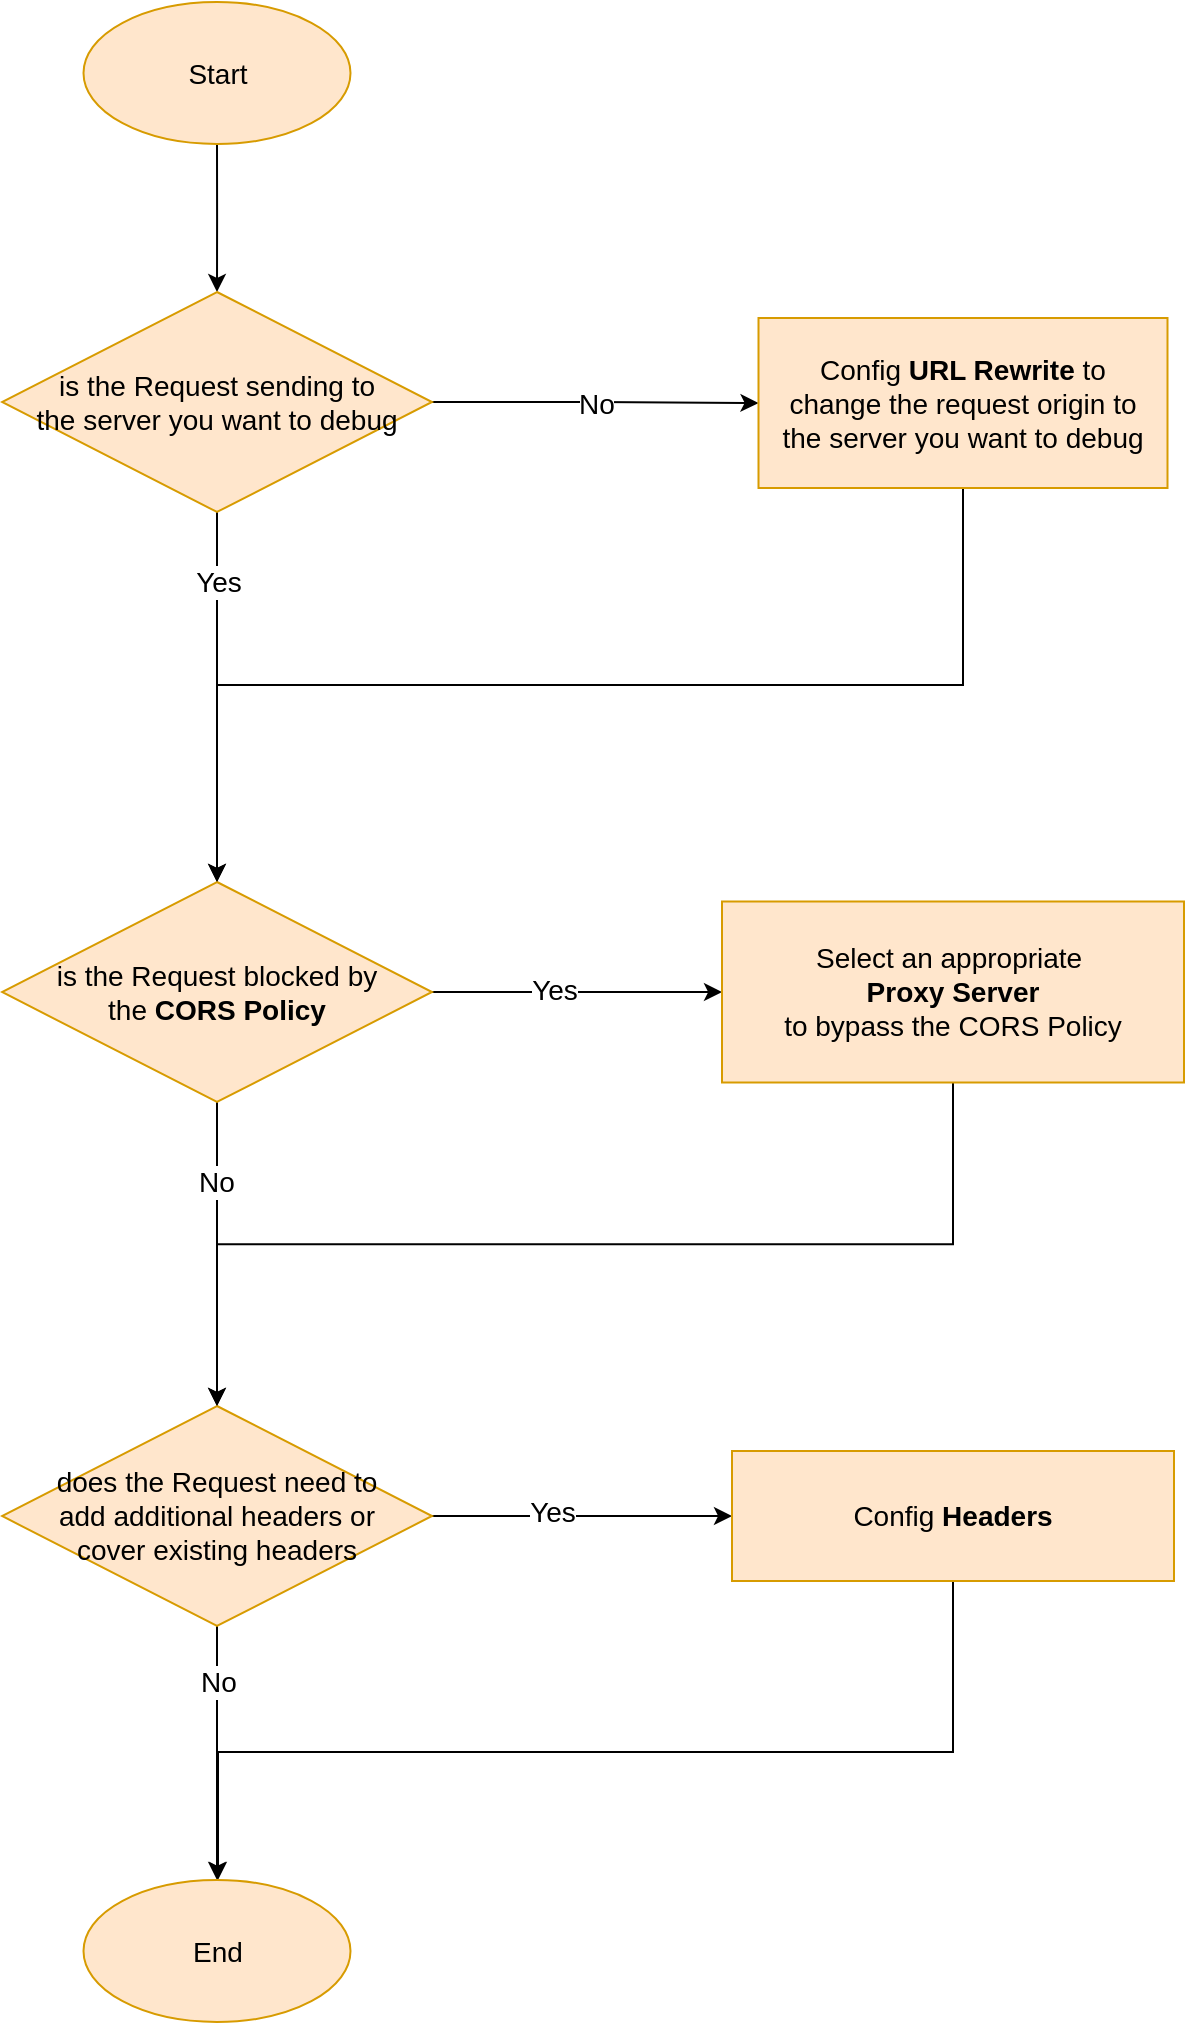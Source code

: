 <mxfile version="21.6.6" type="github">
  <diagram id="C5RBs43oDa-KdzZeNtuy" name="Page-1">
    <mxGraphModel dx="2060" dy="1143" grid="0" gridSize="10" guides="1" tooltips="1" connect="1" arrows="1" fold="1" page="1" pageScale="1" pageWidth="827" pageHeight="1169" math="0" shadow="0">
      <root>
        <mxCell id="WIyWlLk6GJQsqaUBKTNV-0" />
        <mxCell id="WIyWlLk6GJQsqaUBKTNV-1" parent="WIyWlLk6GJQsqaUBKTNV-0" />
        <mxCell id="hFP3imhYrbvUF8SUuj2Q-2" value="" style="edgeStyle=orthogonalEdgeStyle;rounded=0;orthogonalLoop=1;jettySize=auto;html=1;strokeWidth=1;fontSize=14;" edge="1" parent="WIyWlLk6GJQsqaUBKTNV-1" source="hFP3imhYrbvUF8SUuj2Q-0" target="hFP3imhYrbvUF8SUuj2Q-1">
          <mxGeometry relative="1" as="geometry" />
        </mxCell>
        <mxCell id="hFP3imhYrbvUF8SUuj2Q-0" value="Start" style="ellipse;whiteSpace=wrap;html=1;fillColor=#ffe6cc;strokeColor=#d79b00;fontSize=14;" vertex="1" parent="WIyWlLk6GJQsqaUBKTNV-1">
          <mxGeometry x="208.75" y="25" width="133.5" height="71" as="geometry" />
        </mxCell>
        <mxCell id="hFP3imhYrbvUF8SUuj2Q-4" value="" style="edgeStyle=orthogonalEdgeStyle;rounded=0;orthogonalLoop=1;jettySize=auto;html=1;fontSize=14;" edge="1" parent="WIyWlLk6GJQsqaUBKTNV-1" source="hFP3imhYrbvUF8SUuj2Q-1" target="hFP3imhYrbvUF8SUuj2Q-3">
          <mxGeometry relative="1" as="geometry" />
        </mxCell>
        <mxCell id="hFP3imhYrbvUF8SUuj2Q-5" value="Yes" style="edgeLabel;html=1;align=center;verticalAlign=middle;resizable=0;points=[];fontSize=14;" vertex="1" connectable="0" parent="hFP3imhYrbvUF8SUuj2Q-4">
          <mxGeometry x="-0.325" y="-2" relative="1" as="geometry">
            <mxPoint x="2" y="-28" as="offset" />
          </mxGeometry>
        </mxCell>
        <mxCell id="hFP3imhYrbvUF8SUuj2Q-7" value="No" style="edgeStyle=orthogonalEdgeStyle;rounded=0;orthogonalLoop=1;jettySize=auto;html=1;fontSize=14;" edge="1" parent="WIyWlLk6GJQsqaUBKTNV-1" source="hFP3imhYrbvUF8SUuj2Q-1" target="hFP3imhYrbvUF8SUuj2Q-6">
          <mxGeometry relative="1" as="geometry" />
        </mxCell>
        <mxCell id="hFP3imhYrbvUF8SUuj2Q-1" value="is the Request sending to&lt;br style=&quot;font-size: 14px;&quot;&gt;the server you want to debug" style="rhombus;whiteSpace=wrap;html=1;fillColor=#ffe6cc;strokeColor=#d79b00;fontSize=14;" vertex="1" parent="WIyWlLk6GJQsqaUBKTNV-1">
          <mxGeometry x="168" y="170" width="215" height="110" as="geometry" />
        </mxCell>
        <mxCell id="hFP3imhYrbvUF8SUuj2Q-10" value="" style="edgeStyle=orthogonalEdgeStyle;rounded=0;orthogonalLoop=1;jettySize=auto;html=1;fontSize=14;" edge="1" parent="WIyWlLk6GJQsqaUBKTNV-1" source="hFP3imhYrbvUF8SUuj2Q-3" target="hFP3imhYrbvUF8SUuj2Q-9">
          <mxGeometry relative="1" as="geometry" />
        </mxCell>
        <mxCell id="hFP3imhYrbvUF8SUuj2Q-14" value="No" style="edgeLabel;html=1;align=center;verticalAlign=middle;resizable=0;points=[];fontSize=14;" vertex="1" connectable="0" parent="hFP3imhYrbvUF8SUuj2Q-10">
          <mxGeometry x="-0.2" relative="1" as="geometry">
            <mxPoint x="-1" y="-21" as="offset" />
          </mxGeometry>
        </mxCell>
        <mxCell id="hFP3imhYrbvUF8SUuj2Q-12" value="" style="edgeStyle=orthogonalEdgeStyle;rounded=0;orthogonalLoop=1;jettySize=auto;html=1;fontSize=14;" edge="1" parent="WIyWlLk6GJQsqaUBKTNV-1" source="hFP3imhYrbvUF8SUuj2Q-3" target="hFP3imhYrbvUF8SUuj2Q-11">
          <mxGeometry relative="1" as="geometry" />
        </mxCell>
        <mxCell id="hFP3imhYrbvUF8SUuj2Q-13" value="Yes" style="edgeLabel;html=1;align=center;verticalAlign=middle;resizable=0;points=[];fontSize=14;" vertex="1" connectable="0" parent="hFP3imhYrbvUF8SUuj2Q-12">
          <mxGeometry x="-0.214" y="4" relative="1" as="geometry">
            <mxPoint x="4" y="3" as="offset" />
          </mxGeometry>
        </mxCell>
        <mxCell id="hFP3imhYrbvUF8SUuj2Q-3" value="is the Request blocked by&lt;br style=&quot;font-size: 14px;&quot;&gt;the&amp;nbsp;&lt;b style=&quot;font-size: 14px;&quot;&gt;CORS Policy&lt;/b&gt;" style="rhombus;whiteSpace=wrap;html=1;fillColor=#ffe6cc;strokeColor=#d79b00;fontSize=14;" vertex="1" parent="WIyWlLk6GJQsqaUBKTNV-1">
          <mxGeometry x="168" y="465" width="215" height="110" as="geometry" />
        </mxCell>
        <mxCell id="hFP3imhYrbvUF8SUuj2Q-8" style="edgeStyle=orthogonalEdgeStyle;rounded=0;orthogonalLoop=1;jettySize=auto;html=1;exitX=0.5;exitY=1;exitDx=0;exitDy=0;entryX=0.5;entryY=0;entryDx=0;entryDy=0;fontSize=14;" edge="1" parent="WIyWlLk6GJQsqaUBKTNV-1" source="hFP3imhYrbvUF8SUuj2Q-6" target="hFP3imhYrbvUF8SUuj2Q-3">
          <mxGeometry relative="1" as="geometry" />
        </mxCell>
        <mxCell id="hFP3imhYrbvUF8SUuj2Q-6" value="Config&lt;b style=&quot;font-size: 14px;&quot;&gt; URL Rewrite &lt;/b&gt;to &lt;br style=&quot;font-size: 14px;&quot;&gt;change the request origin to &lt;br style=&quot;font-size: 14px;&quot;&gt;the server you want to debug" style="whiteSpace=wrap;html=1;fillColor=#ffe6cc;strokeColor=#d79b00;fontSize=14;" vertex="1" parent="WIyWlLk6GJQsqaUBKTNV-1">
          <mxGeometry x="546.25" y="183" width="204.5" height="85" as="geometry" />
        </mxCell>
        <mxCell id="hFP3imhYrbvUF8SUuj2Q-18" value="" style="edgeStyle=orthogonalEdgeStyle;rounded=0;orthogonalLoop=1;jettySize=auto;html=1;fontSize=14;" edge="1" parent="WIyWlLk6GJQsqaUBKTNV-1" source="hFP3imhYrbvUF8SUuj2Q-9" target="hFP3imhYrbvUF8SUuj2Q-17">
          <mxGeometry relative="1" as="geometry" />
        </mxCell>
        <mxCell id="hFP3imhYrbvUF8SUuj2Q-19" value="Yes" style="edgeLabel;html=1;align=center;verticalAlign=middle;resizable=0;points=[];fontSize=14;" vertex="1" connectable="0" parent="hFP3imhYrbvUF8SUuj2Q-18">
          <mxGeometry x="-0.2" y="2" relative="1" as="geometry">
            <mxPoint as="offset" />
          </mxGeometry>
        </mxCell>
        <mxCell id="hFP3imhYrbvUF8SUuj2Q-24" style="edgeStyle=orthogonalEdgeStyle;rounded=0;orthogonalLoop=1;jettySize=auto;html=1;fontSize=14;" edge="1" parent="WIyWlLk6GJQsqaUBKTNV-1" source="hFP3imhYrbvUF8SUuj2Q-9" target="hFP3imhYrbvUF8SUuj2Q-23">
          <mxGeometry relative="1" as="geometry" />
        </mxCell>
        <mxCell id="hFP3imhYrbvUF8SUuj2Q-25" value="No" style="edgeLabel;html=1;align=center;verticalAlign=middle;resizable=0;points=[];fontSize=14;" vertex="1" connectable="0" parent="hFP3imhYrbvUF8SUuj2Q-24">
          <mxGeometry x="-0.308" y="2" relative="1" as="geometry">
            <mxPoint x="-2" y="-16" as="offset" />
          </mxGeometry>
        </mxCell>
        <mxCell id="hFP3imhYrbvUF8SUuj2Q-9" value="does the Request need to&lt;br style=&quot;border-color: var(--border-color); font-size: 14px;&quot;&gt;add additional headers or&lt;br style=&quot;border-color: var(--border-color); font-size: 14px;&quot;&gt;cover existing headers" style="rhombus;whiteSpace=wrap;html=1;fillColor=#ffe6cc;strokeColor=#d79b00;fontSize=14;" vertex="1" parent="WIyWlLk6GJQsqaUBKTNV-1">
          <mxGeometry x="168" y="727" width="215" height="110" as="geometry" />
        </mxCell>
        <mxCell id="hFP3imhYrbvUF8SUuj2Q-20" style="edgeStyle=orthogonalEdgeStyle;rounded=0;orthogonalLoop=1;jettySize=auto;html=1;exitX=0.5;exitY=1;exitDx=0;exitDy=0;fontSize=14;" edge="1" parent="WIyWlLk6GJQsqaUBKTNV-1" source="hFP3imhYrbvUF8SUuj2Q-11" target="hFP3imhYrbvUF8SUuj2Q-9">
          <mxGeometry relative="1" as="geometry" />
        </mxCell>
        <mxCell id="hFP3imhYrbvUF8SUuj2Q-11" value="Select an appropriate&amp;nbsp;&lt;br style=&quot;font-size: 14px;&quot;&gt;&lt;b style=&quot;font-size: 14px;&quot;&gt;Proxy Server&lt;/b&gt;&lt;br style=&quot;font-size: 14px;&quot;&gt;to bypass the CORS Policy" style="whiteSpace=wrap;html=1;fillColor=#ffe6cc;strokeColor=#d79b00;fontSize=14;" vertex="1" parent="WIyWlLk6GJQsqaUBKTNV-1">
          <mxGeometry x="528" y="474.75" width="231" height="90.5" as="geometry" />
        </mxCell>
        <mxCell id="hFP3imhYrbvUF8SUuj2Q-22" value="" style="edgeStyle=orthogonalEdgeStyle;rounded=0;orthogonalLoop=1;jettySize=auto;html=1;fontSize=14;" edge="1" parent="WIyWlLk6GJQsqaUBKTNV-1" source="hFP3imhYrbvUF8SUuj2Q-17" target="hFP3imhYrbvUF8SUuj2Q-23">
          <mxGeometry relative="1" as="geometry">
            <mxPoint x="275.5" y="1082" as="targetPoint" />
            <Array as="points">
              <mxPoint x="644" y="900" />
              <mxPoint x="276" y="900" />
            </Array>
          </mxGeometry>
        </mxCell>
        <mxCell id="hFP3imhYrbvUF8SUuj2Q-17" value="Config &lt;b style=&quot;font-size: 14px;&quot;&gt;Headers&lt;/b&gt;" style="whiteSpace=wrap;html=1;fillColor=#ffe6cc;strokeColor=#d79b00;fontSize=14;" vertex="1" parent="WIyWlLk6GJQsqaUBKTNV-1">
          <mxGeometry x="533" y="749.5" width="221" height="65" as="geometry" />
        </mxCell>
        <mxCell id="hFP3imhYrbvUF8SUuj2Q-23" value="End" style="ellipse;whiteSpace=wrap;html=1;fillColor=#ffe6cc;strokeColor=#d79b00;fontSize=14;" vertex="1" parent="WIyWlLk6GJQsqaUBKTNV-1">
          <mxGeometry x="208.75" y="964" width="133.5" height="71" as="geometry" />
        </mxCell>
      </root>
    </mxGraphModel>
  </diagram>
</mxfile>
